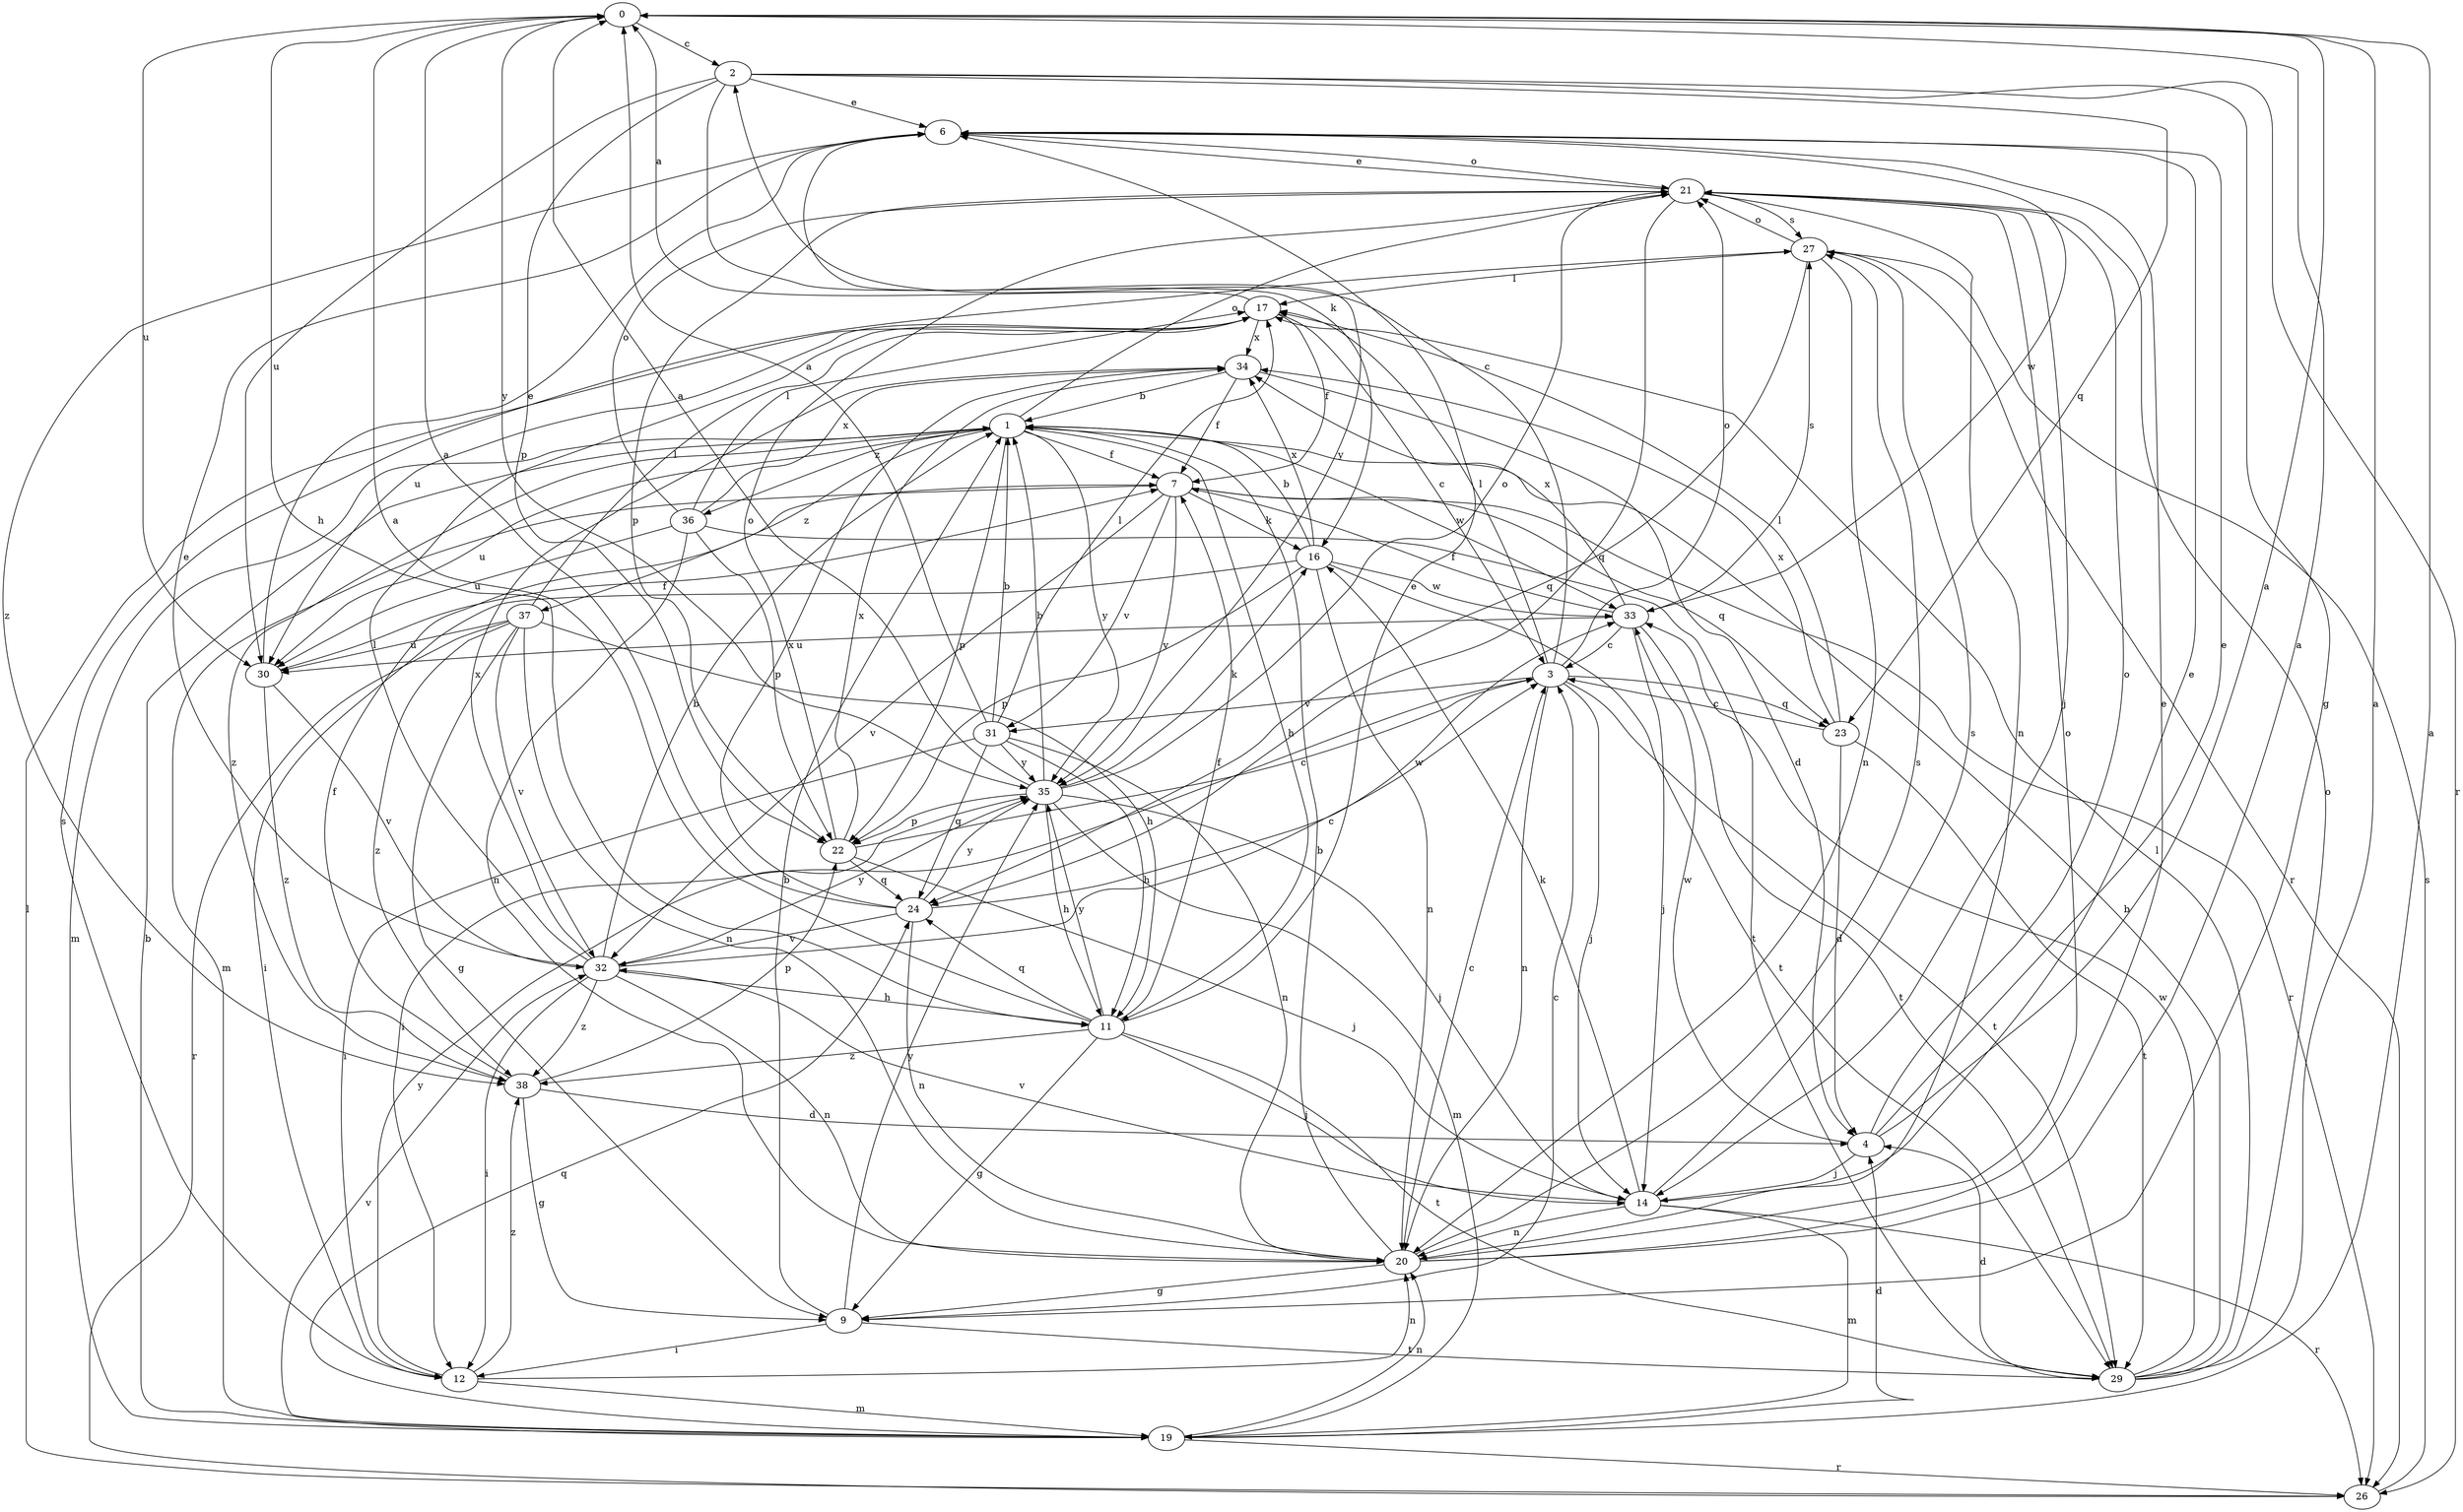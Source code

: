 strict digraph  {
0;
1;
2;
3;
4;
6;
7;
9;
11;
12;
14;
16;
17;
19;
20;
21;
22;
23;
24;
26;
27;
29;
30;
31;
32;
33;
34;
35;
36;
37;
38;
0 -> 2  [label=c];
0 -> 11  [label=h];
0 -> 30  [label=u];
0 -> 35  [label=y];
1 -> 7  [label=f];
1 -> 11  [label=h];
1 -> 19  [label=m];
1 -> 21  [label=o];
1 -> 22  [label=p];
1 -> 30  [label=u];
1 -> 33  [label=w];
1 -> 35  [label=y];
1 -> 36  [label=z];
1 -> 37  [label=z];
1 -> 38  [label=z];
2 -> 6  [label=e];
2 -> 9  [label=g];
2 -> 16  [label=k];
2 -> 22  [label=p];
2 -> 23  [label=q];
2 -> 26  [label=r];
2 -> 30  [label=u];
3 -> 2  [label=c];
3 -> 12  [label=i];
3 -> 14  [label=j];
3 -> 17  [label=l];
3 -> 20  [label=n];
3 -> 21  [label=o];
3 -> 23  [label=q];
3 -> 29  [label=t];
3 -> 31  [label=v];
4 -> 0  [label=a];
4 -> 6  [label=e];
4 -> 14  [label=j];
4 -> 21  [label=o];
4 -> 33  [label=w];
6 -> 21  [label=o];
6 -> 33  [label=w];
6 -> 35  [label=y];
6 -> 38  [label=z];
7 -> 16  [label=k];
7 -> 19  [label=m];
7 -> 23  [label=q];
7 -> 26  [label=r];
7 -> 31  [label=v];
7 -> 32  [label=v];
7 -> 35  [label=y];
9 -> 1  [label=b];
9 -> 3  [label=c];
9 -> 12  [label=i];
9 -> 29  [label=t];
9 -> 35  [label=y];
11 -> 0  [label=a];
11 -> 6  [label=e];
11 -> 7  [label=f];
11 -> 9  [label=g];
11 -> 14  [label=j];
11 -> 24  [label=q];
11 -> 29  [label=t];
11 -> 35  [label=y];
11 -> 38  [label=z];
12 -> 19  [label=m];
12 -> 20  [label=n];
12 -> 27  [label=s];
12 -> 35  [label=y];
12 -> 38  [label=z];
14 -> 6  [label=e];
14 -> 16  [label=k];
14 -> 19  [label=m];
14 -> 20  [label=n];
14 -> 26  [label=r];
14 -> 27  [label=s];
14 -> 32  [label=v];
16 -> 1  [label=b];
16 -> 12  [label=i];
16 -> 20  [label=n];
16 -> 22  [label=p];
16 -> 29  [label=t];
16 -> 33  [label=w];
16 -> 34  [label=x];
17 -> 0  [label=a];
17 -> 3  [label=c];
17 -> 7  [label=f];
17 -> 30  [label=u];
17 -> 34  [label=x];
19 -> 0  [label=a];
19 -> 1  [label=b];
19 -> 4  [label=d];
19 -> 20  [label=n];
19 -> 24  [label=q];
19 -> 26  [label=r];
19 -> 32  [label=v];
20 -> 0  [label=a];
20 -> 1  [label=b];
20 -> 3  [label=c];
20 -> 6  [label=e];
20 -> 9  [label=g];
20 -> 21  [label=o];
20 -> 27  [label=s];
21 -> 6  [label=e];
21 -> 14  [label=j];
21 -> 20  [label=n];
21 -> 22  [label=p];
21 -> 24  [label=q];
21 -> 27  [label=s];
22 -> 3  [label=c];
22 -> 14  [label=j];
22 -> 21  [label=o];
22 -> 24  [label=q];
22 -> 34  [label=x];
23 -> 3  [label=c];
23 -> 4  [label=d];
23 -> 17  [label=l];
23 -> 29  [label=t];
23 -> 34  [label=x];
24 -> 0  [label=a];
24 -> 20  [label=n];
24 -> 32  [label=v];
24 -> 33  [label=w];
24 -> 34  [label=x];
24 -> 35  [label=y];
26 -> 17  [label=l];
26 -> 27  [label=s];
27 -> 17  [label=l];
27 -> 20  [label=n];
27 -> 21  [label=o];
27 -> 24  [label=q];
27 -> 26  [label=r];
29 -> 0  [label=a];
29 -> 1  [label=b];
29 -> 4  [label=d];
29 -> 17  [label=l];
29 -> 21  [label=o];
29 -> 33  [label=w];
30 -> 6  [label=e];
30 -> 7  [label=f];
30 -> 32  [label=v];
30 -> 38  [label=z];
31 -> 0  [label=a];
31 -> 1  [label=b];
31 -> 11  [label=h];
31 -> 12  [label=i];
31 -> 17  [label=l];
31 -> 20  [label=n];
31 -> 24  [label=q];
31 -> 35  [label=y];
32 -> 1  [label=b];
32 -> 3  [label=c];
32 -> 6  [label=e];
32 -> 11  [label=h];
32 -> 12  [label=i];
32 -> 17  [label=l];
32 -> 20  [label=n];
32 -> 34  [label=x];
32 -> 35  [label=y];
32 -> 38  [label=z];
33 -> 3  [label=c];
33 -> 7  [label=f];
33 -> 14  [label=j];
33 -> 27  [label=s];
33 -> 29  [label=t];
33 -> 30  [label=u];
33 -> 34  [label=x];
34 -> 1  [label=b];
34 -> 4  [label=d];
34 -> 7  [label=f];
35 -> 0  [label=a];
35 -> 1  [label=b];
35 -> 11  [label=h];
35 -> 14  [label=j];
35 -> 16  [label=k];
35 -> 19  [label=m];
35 -> 21  [label=o];
35 -> 22  [label=p];
36 -> 17  [label=l];
36 -> 20  [label=n];
36 -> 21  [label=o];
36 -> 22  [label=p];
36 -> 29  [label=t];
36 -> 30  [label=u];
36 -> 34  [label=x];
37 -> 9  [label=g];
37 -> 11  [label=h];
37 -> 17  [label=l];
37 -> 20  [label=n];
37 -> 26  [label=r];
37 -> 30  [label=u];
37 -> 32  [label=v];
37 -> 38  [label=z];
38 -> 4  [label=d];
38 -> 7  [label=f];
38 -> 9  [label=g];
38 -> 22  [label=p];
}
